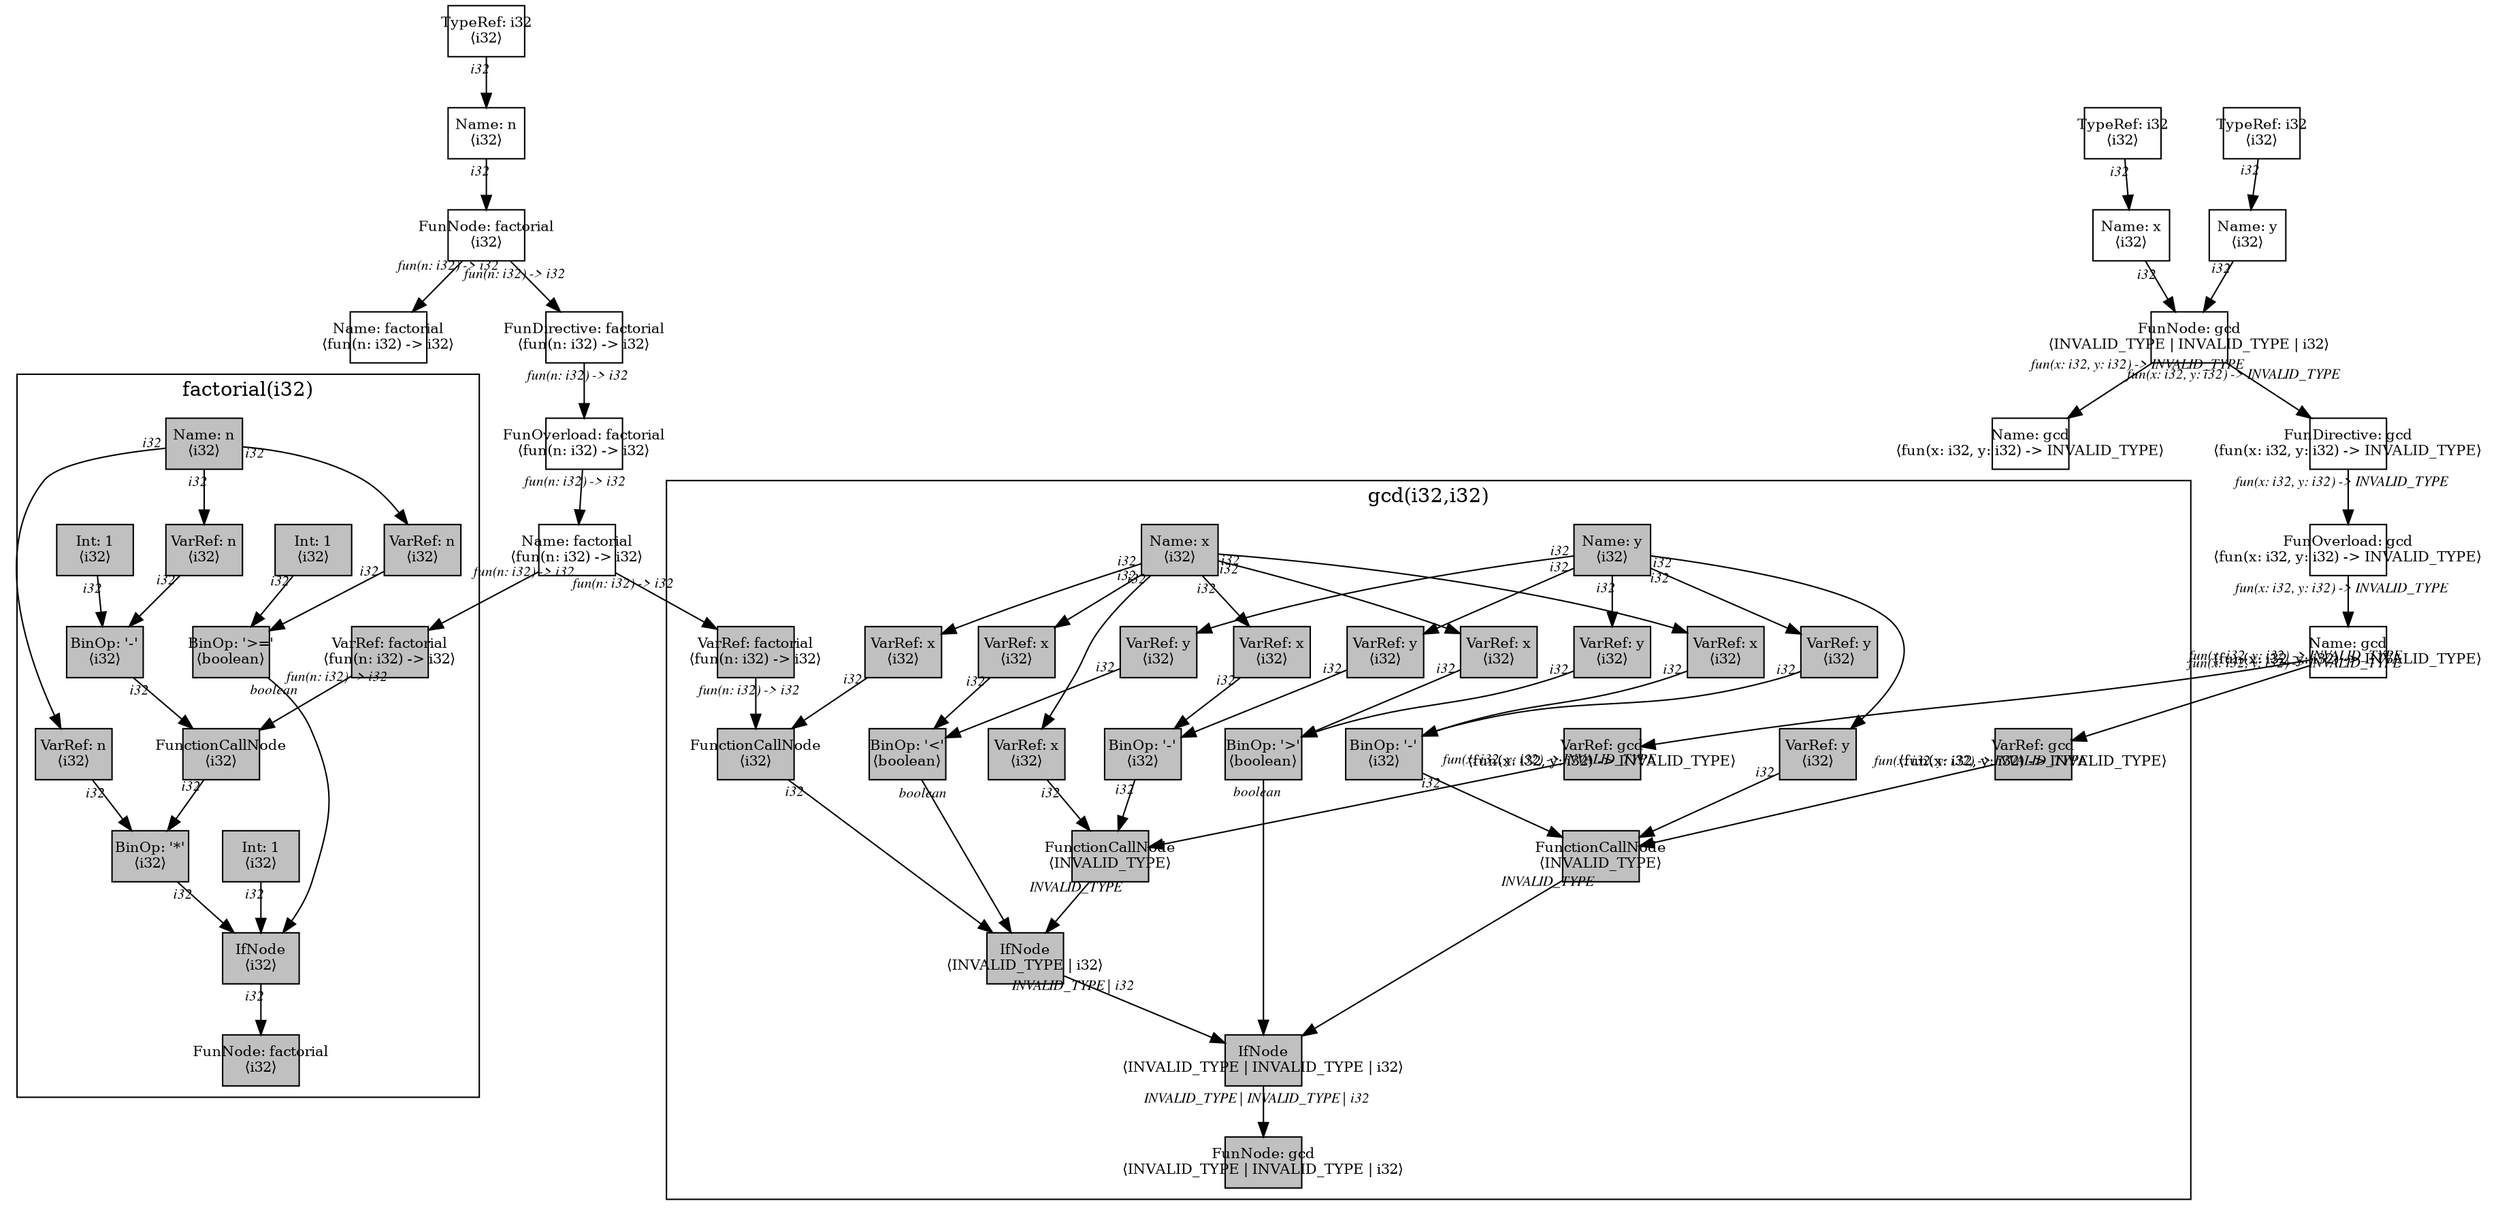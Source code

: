 digraph Document {
  node [shape=box,fixedsize=shape fontsize=10]
  1 [label="FunOverload: factorial\n⟨fun(n: i32) -> i32⟩", fillcolor=grey];
  2 [label="FunDirective: factorial\n⟨fun(n: i32) -> i32⟩", fillcolor=grey];
  3 [label="FunNode: factorial\n⟨i32⟩", fillcolor=grey];
  4 [label="TypeRef: i32\n⟨i32⟩", fillcolor=grey];
  5 [label="Name: n\n⟨i32⟩", fillcolor=grey];
  6 [label="Name: factorial\n⟨fun(n: i32) -> i32⟩", fillcolor=grey];
  7 [label="Name: factorial\n⟨fun(n: i32) -> i32⟩", fillcolor=grey];
  8 [label="FunOverload: gcd\n⟨fun(x: i32, y: i32) -> INVALID_TYPE⟩", fillcolor=grey];
  9 [label="FunDirective: gcd\n⟨fun(x: i32, y: i32) -> INVALID_TYPE⟩", fillcolor=grey];
  10 [label="FunNode: gcd\n⟨INVALID_TYPE | INVALID_TYPE | i32⟩", fillcolor=grey];
  11 [label="TypeRef: i32\n⟨i32⟩", fillcolor=grey];
  12 [label="Name: x\n⟨i32⟩", fillcolor=grey];
  13 [label="TypeRef: i32\n⟨i32⟩", fillcolor=grey];
  14 [label="Name: y\n⟨i32⟩", fillcolor=grey];
  15 [label="Name: gcd\n⟨fun(x: i32, y: i32) -> INVALID_TYPE⟩", fillcolor=grey];
  16 [label="Name: gcd\n⟨fun(x: i32, y: i32) -> INVALID_TYPE⟩", fillcolor=grey];
  subgraph cluster0 {
    node [style=filled, fillcolor=grey];
    17 [label="Name: n\n⟨i32⟩", fillcolor=grey];
    18 [label="IfNode\n⟨i32⟩", fillcolor=grey];
    19 [label="BinOp: '*'\n⟨i32⟩", fillcolor=grey];
    20 [label="VarRef: n\n⟨i32⟩", fillcolor=grey];
    21 [label="FunctionCallNode\n⟨i32⟩", fillcolor=grey];
    22 [label="VarRef: factorial\n⟨fun(n: i32) -> i32⟩", fillcolor=grey];
    23 [label="BinOp: '-'\n⟨i32⟩", fillcolor=grey];
    24 [label="VarRef: n\n⟨i32⟩", fillcolor=grey];
    25 [label="Int: 1\n⟨i32⟩", fillcolor=grey];
    26 [label="BinOp: '>='\n⟨boolean⟩", fillcolor=grey];
    27 [label="VarRef: n\n⟨i32⟩", fillcolor=grey];
    28 [label="Int: 1\n⟨i32⟩", fillcolor=grey];
    29 [label="Int: 1\n⟨i32⟩", fillcolor=grey];
    30 [label="FunNode: factorial\n⟨i32⟩", fillcolor=grey];
    17 -> 20[taillabel="i32" labeldistance="1" fontname="times  italic" fontsize = 10 color="black" ];
    17 -> 24[taillabel="i32" labeldistance="1" fontname="times  italic" fontsize = 10 color="black" ];
    17 -> 27[taillabel="i32" labeldistance="1" fontname="times  italic" fontsize = 10 color="black" ];
    18 -> 30[taillabel="i32" labeldistance="1" fontname="times  italic" fontsize = 10 color="black" ];
    19 -> 18[taillabel="i32" labeldistance="1" fontname="times  italic" fontsize = 10 color="black" ];
    20 -> 19[taillabel="i32" labeldistance="1" fontname="times  italic" fontsize = 10 color="black" ];
    21 -> 19[taillabel="i32" labeldistance="1" fontname="times  italic" fontsize = 10 color="black" ];
    22 -> 21[taillabel="fun(n: i32) -> i32" labeldistance="1" fontname="times  italic" fontsize = 10 color="black" ];
    23 -> 21[taillabel="i32" labeldistance="1" fontname="times  italic" fontsize = 10 color="black" ];
    24 -> 23[taillabel="i32" labeldistance="1" fontname="times  italic" fontsize = 10 color="black" ];
    25 -> 23[taillabel="i32" labeldistance="1" fontname="times  italic" fontsize = 10 color="black" ];
    26 -> 18[taillabel="boolean" labeldistance="1" fontname="times  italic" fontsize = 10 color="black" ];
    27 -> 26[taillabel="i32" labeldistance="1" fontname="times  italic" fontsize = 10 color="black" ];
    28 -> 26[taillabel="i32" labeldistance="1" fontname="times  italic" fontsize = 10 color="black" ];
    29 -> 18[taillabel="i32" labeldistance="1" fontname="times  italic" fontsize = 10 color="black" ];
  label = "factorial(i32)";
}
  subgraph cluster1 {
    node [style=filled, fillcolor=grey];
    31 [label="Name: x\n⟨i32⟩", fillcolor=grey];
    32 [label="Name: y\n⟨i32⟩", fillcolor=grey];
    33 [label="IfNode\n⟨INVALID_TYPE | INVALID_TYPE | i32⟩", fillcolor=grey];
    34 [label="FunctionCallNode\n⟨INVALID_TYPE⟩", fillcolor=grey];
    35 [label="VarRef: gcd\n⟨fun(x: i32, y: i32) -> INVALID_TYPE⟩", fillcolor=grey];
    36 [label="BinOp: '-'\n⟨i32⟩", fillcolor=grey];
    37 [label="VarRef: x\n⟨i32⟩", fillcolor=grey];
    38 [label="VarRef: y\n⟨i32⟩", fillcolor=grey];
    39 [label="VarRef: y\n⟨i32⟩", fillcolor=grey];
    40 [label="BinOp: '>'\n⟨boolean⟩", fillcolor=grey];
    41 [label="VarRef: x\n⟨i32⟩", fillcolor=grey];
    42 [label="VarRef: y\n⟨i32⟩", fillcolor=grey];
    43 [label="IfNode\n⟨INVALID_TYPE | i32⟩", fillcolor=grey];
    44 [label="FunctionCallNode\n⟨INVALID_TYPE⟩", fillcolor=grey];
    45 [label="VarRef: gcd\n⟨fun(x: i32, y: i32) -> INVALID_TYPE⟩", fillcolor=grey];
    46 [label="VarRef: x\n⟨i32⟩", fillcolor=grey];
    47 [label="BinOp: '-'\n⟨i32⟩", fillcolor=grey];
    48 [label="VarRef: y\n⟨i32⟩", fillcolor=grey];
    49 [label="VarRef: x\n⟨i32⟩", fillcolor=grey];
    50 [label="BinOp: '<'\n⟨boolean⟩", fillcolor=grey];
    51 [label="VarRef: x\n⟨i32⟩", fillcolor=grey];
    52 [label="VarRef: y\n⟨i32⟩", fillcolor=grey];
    53 [label="FunctionCallNode\n⟨i32⟩", fillcolor=grey];
    54 [label="VarRef: factorial\n⟨fun(n: i32) -> i32⟩", fillcolor=grey];
    55 [label="VarRef: x\n⟨i32⟩", fillcolor=grey];
    56 [label="FunNode: gcd\n⟨INVALID_TYPE | INVALID_TYPE | i32⟩", fillcolor=grey];
    31 -> 37[taillabel="i32" labeldistance="1" fontname="times  italic" fontsize = 10 color="black" ];
    31 -> 41[taillabel="i32" labeldistance="1" fontname="times  italic" fontsize = 10 color="black" ];
    31 -> 46[taillabel="i32" labeldistance="1" fontname="times  italic" fontsize = 10 color="black" ];
    31 -> 49[taillabel="i32" labeldistance="1" fontname="times  italic" fontsize = 10 color="black" ];
    31 -> 51[taillabel="i32" labeldistance="1" fontname="times  italic" fontsize = 10 color="black" ];
    31 -> 55[taillabel="i32" labeldistance="1" fontname="times  italic" fontsize = 10 color="black" ];
    32 -> 38[taillabel="i32" labeldistance="1" fontname="times  italic" fontsize = 10 color="black" ];
    32 -> 39[taillabel="i32" labeldistance="1" fontname="times  italic" fontsize = 10 color="black" ];
    32 -> 42[taillabel="i32" labeldistance="1" fontname="times  italic" fontsize = 10 color="black" ];
    32 -> 48[taillabel="i32" labeldistance="1" fontname="times  italic" fontsize = 10 color="black" ];
    32 -> 52[taillabel="i32" labeldistance="1" fontname="times  italic" fontsize = 10 color="black" ];
    33 -> 56[taillabel="INVALID_TYPE | INVALID_TYPE | i32" labeldistance="1" fontname="times  italic" fontsize = 10 color="black" ];
    34 -> 33[taillabel="INVALID_TYPE" labeldistance="1" fontname="times  italic" fontsize = 10 color="black" ];
    35 -> 34[taillabel="fun(x: i32, y: i32) -> INVALID_TYPE" labeldistance="1" fontname="times  italic" fontsize = 10 color="black" ];
    36 -> 34[taillabel="i32" labeldistance="1" fontname="times  italic" fontsize = 10 color="black" ];
    37 -> 36[taillabel="i32" labeldistance="1" fontname="times  italic" fontsize = 10 color="black" ];
    38 -> 36[taillabel="i32" labeldistance="1" fontname="times  italic" fontsize = 10 color="black" ];
    39 -> 34[taillabel="i32" labeldistance="1" fontname="times  italic" fontsize = 10 color="black" ];
    40 -> 33[taillabel="boolean" labeldistance="1" fontname="times  italic" fontsize = 10 color="black" ];
    41 -> 40[taillabel="i32" labeldistance="1" fontname="times  italic" fontsize = 10 color="black" ];
    42 -> 40[taillabel="i32" labeldistance="1" fontname="times  italic" fontsize = 10 color="black" ];
    43 -> 33[taillabel="INVALID_TYPE | i32" labeldistance="1" fontname="times  italic" fontsize = 10 color="black" ];
    44 -> 43[taillabel="INVALID_TYPE" labeldistance="1" fontname="times  italic" fontsize = 10 color="black" ];
    45 -> 44[taillabel="fun(x: i32, y: i32) -> INVALID_TYPE" labeldistance="1" fontname="times  italic" fontsize = 10 color="black" ];
    46 -> 44[taillabel="i32" labeldistance="1" fontname="times  italic" fontsize = 10 color="black" ];
    47 -> 44[taillabel="i32" labeldistance="1" fontname="times  italic" fontsize = 10 color="black" ];
    48 -> 47[taillabel="i32" labeldistance="1" fontname="times  italic" fontsize = 10 color="black" ];
    49 -> 47[taillabel="i32" labeldistance="1" fontname="times  italic" fontsize = 10 color="black" ];
    50 -> 43[taillabel="boolean" labeldistance="1" fontname="times  italic" fontsize = 10 color="black" ];
    51 -> 50[taillabel="i32" labeldistance="1" fontname="times  italic" fontsize = 10 color="black" ];
    52 -> 50[taillabel="i32" labeldistance="1" fontname="times  italic" fontsize = 10 color="black" ];
    53 -> 43[taillabel="i32" labeldistance="1" fontname="times  italic" fontsize = 10 color="black" ];
    54 -> 53[taillabel="fun(n: i32) -> i32" labeldistance="1" fontname="times  italic" fontsize = 10 color="black" ];
    55 -> 53[taillabel="i32" labeldistance="1" fontname="times  italic" fontsize = 10 color="black" ];
  label = "gcd(i32,i32)";
}
  1 -> 7[taillabel="fun(n: i32) -> i32" labeldistance="1" fontname="times  italic" fontsize = 10 color="black" ];
  2 -> 1[taillabel="fun(n: i32) -> i32" labeldistance="1" fontname="times  italic" fontsize = 10 color="black" ];
  3 -> 6[taillabel="fun(n: i32) -> i32" labeldistance="1" fontname="times  italic" fontsize = 10 color="black" ];
  3 -> 2[taillabel="fun(n: i32) -> i32" labeldistance="1" fontname="times  italic" fontsize = 10 color="black" ];
  4 -> 5[taillabel="i32" labeldistance="1" fontname="times  italic" fontsize = 10 color="black" ];
  5 -> 3[taillabel="i32" labeldistance="1" fontname="times  italic" fontsize = 10 color="black" ];
  7 -> 22[taillabel="fun(n: i32) -> i32" labeldistance="1" fontname="times  italic" fontsize = 10 color="black" ];
  7 -> 54[taillabel="fun(n: i32) -> i32" labeldistance="1" fontname="times  italic" fontsize = 10 color="black" ];
  8 -> 16[taillabel="fun(x: i32, y: i32) -> INVALID_TYPE" labeldistance="1" fontname="times  italic" fontsize = 10 color="black" ];
  9 -> 8[taillabel="fun(x: i32, y: i32) -> INVALID_TYPE" labeldistance="1" fontname="times  italic" fontsize = 10 color="black" ];
  10 -> 15[taillabel="fun(x: i32, y: i32) -> INVALID_TYPE" labeldistance="1" fontname="times  italic" fontsize = 10 color="black" ];
  10 -> 9[taillabel="fun(x: i32, y: i32) -> INVALID_TYPE" labeldistance="1" fontname="times  italic" fontsize = 10 color="black" ];
  11 -> 12[taillabel="i32" labeldistance="1" fontname="times  italic" fontsize = 10 color="black" ];
  12 -> 10[taillabel="i32" labeldistance="1" fontname="times  italic" fontsize = 10 color="black" ];
  13 -> 14[taillabel="i32" labeldistance="1" fontname="times  italic" fontsize = 10 color="black" ];
  14 -> 10[taillabel="i32" labeldistance="1" fontname="times  italic" fontsize = 10 color="black" ];
  16 -> 35[taillabel="fun(x: i32, y: i32) -> INVALID_TYPE" labeldistance="1" fontname="times  italic" fontsize = 10 color="black" ];
  16 -> 45[taillabel="fun(x: i32, y: i32) -> INVALID_TYPE" labeldistance="1" fontname="times  italic" fontsize = 10 color="black" ];
  label="";
}
